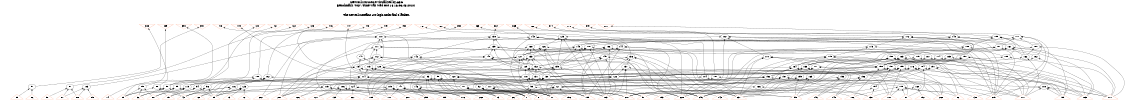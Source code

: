 # Network structure generated by ABC

digraph network {
size = "7.5,10";
center = true;
edge [dir = back];

{
  node [shape = plaintext];
  edge [style = invis];
  LevelTitle1 [label=""];
  LevelTitle2 [label=""];
  Level7 [label = ""];
  Level6 [label = ""];
  Level5 [label = ""];
  Level4 [label = ""];
  Level3 [label = ""];
  Level2 [label = ""];
  Level1 [label = ""];
  Level0 [label = ""];
  LevelTitle1 ->  LevelTitle2 ->  Level7 ->  Level6 ->  Level5 ->  Level4 ->  Level3 ->  Level2 ->  Level1 ->  Level0;
}

{
  rank = same;
  LevelTitle1;
  title1 [shape=plaintext,
          fontsize=20,
          fontname = "Times-Roman",
          label="Network structure visualized by ABC\nBenchmark \"top\". Time was Wed Oct 16 16:03:48 2024. "
         ];
}

{
  rank = same;
  LevelTitle2;
  title2 [shape=plaintext,
          fontsize=18,
          fontname = "Times-Roman",
          label="The network contains 104 logic nodes and 0 latches.\n"
         ];
}

{
  rank = same;
  Level7;
  Node61 [label = "388", shape = invtriangle, color = coral, fillcolor = coral];
  Node62 [label = "389", shape = invtriangle, color = coral, fillcolor = coral];
  Node63 [label = "390", shape = invtriangle, color = coral, fillcolor = coral];
  Node64 [label = "391", shape = invtriangle, color = coral, fillcolor = coral];
  Node65 [label = "418", shape = invtriangle, color = coral, fillcolor = coral];
  Node66 [label = "419", shape = invtriangle, color = coral, fillcolor = coral];
  Node67 [label = "420", shape = invtriangle, color = coral, fillcolor = coral];
  Node68 [label = "421", shape = invtriangle, color = coral, fillcolor = coral];
  Node69 [label = "422", shape = invtriangle, color = coral, fillcolor = coral];
  Node70 [label = "423", shape = invtriangle, color = coral, fillcolor = coral];
  Node71 [label = "446", shape = invtriangle, color = coral, fillcolor = coral];
  Node72 [label = "447", shape = invtriangle, color = coral, fillcolor = coral];
  Node73 [label = "448", shape = invtriangle, color = coral, fillcolor = coral];
  Node74 [label = "449", shape = invtriangle, color = coral, fillcolor = coral];
  Node75 [label = "450", shape = invtriangle, color = coral, fillcolor = coral];
  Node76 [label = "767", shape = invtriangle, color = coral, fillcolor = coral];
  Node77 [label = "768", shape = invtriangle, color = coral, fillcolor = coral];
  Node78 [label = "850", shape = invtriangle, color = coral, fillcolor = coral];
  Node79 [label = "863", shape = invtriangle, color = coral, fillcolor = coral];
  Node80 [label = "864", shape = invtriangle, color = coral, fillcolor = coral];
  Node81 [label = "865", shape = invtriangle, color = coral, fillcolor = coral];
  Node82 [label = "866", shape = invtriangle, color = coral, fillcolor = coral];
  Node83 [label = "874", shape = invtriangle, color = coral, fillcolor = coral];
  Node84 [label = "878", shape = invtriangle, color = coral, fillcolor = coral];
  Node85 [label = "879", shape = invtriangle, color = coral, fillcolor = coral];
  Node86 [label = "880", shape = invtriangle, color = coral, fillcolor = coral];
}

{
  rank = same;
  Level6;
  Node110 [label = "110\n", shape = ellipse];
  Node125 [label = "125\n", shape = ellipse];
  Node138 [label = "138\n", shape = ellipse];
  Node143 [label = "143\n", shape = ellipse];
  Node148 [label = "148\n", shape = ellipse];
  Node167 [label = "167\n", shape = ellipse];
  Node172 [label = "172\n", shape = ellipse];
  Node177 [label = "177\n", shape = ellipse];
  Node185 [label = "185\n", shape = ellipse];
}

{
  rank = same;
  Level5;
  Node111 [label = "111\n", shape = ellipse];
  Node126 [label = "126\n", shape = ellipse];
  Node139 [label = "139\n", shape = ellipse];
  Node144 [label = "144\n", shape = ellipse];
  Node149 [label = "149\n", shape = ellipse];
  Node161 [label = "161\n", shape = ellipse];
  Node168 [label = "168\n", shape = ellipse];
  Node173 [label = "173\n", shape = ellipse];
  Node178 [label = "178\n", shape = ellipse];
  Node180 [label = "180\n", shape = ellipse];
  Node181 [label = "181\n", shape = ellipse];
  Node186 [label = "186\n", shape = ellipse];
  Node188 [label = "188\n", shape = ellipse];
}

{
  rank = same;
  Level4;
  Node112 [label = "112\n", shape = ellipse];
  Node127 [label = "127\n", shape = ellipse];
  Node133 [label = "133\n", shape = ellipse];
  Node136 [label = "136\n", shape = ellipse];
  Node140 [label = "140\n", shape = ellipse];
  Node142 [label = "142\n", shape = ellipse];
  Node145 [label = "145\n", shape = ellipse];
  Node147 [label = "147\n", shape = ellipse];
  Node150 [label = "150\n", shape = ellipse];
  Node162 [label = "162\n", shape = ellipse];
  Node169 [label = "169\n", shape = ellipse];
  Node170 [label = "170\n", shape = ellipse];
  Node174 [label = "174\n", shape = ellipse];
  Node175 [label = "175\n", shape = ellipse];
  Node179 [label = "179\n", shape = ellipse];
  Node182 [label = "182\n", shape = ellipse];
  Node183 [label = "183\n", shape = ellipse];
  Node187 [label = "187\n", shape = ellipse];
  Node189 [label = "189\n", shape = ellipse];
  Node190 [label = "190\n", shape = ellipse];
}

{
  rank = same;
  Level3;
  Node113 [label = "113\n", shape = ellipse];
  Node128 [label = "128\n", shape = ellipse];
  Node129 [label = "129\n", shape = ellipse];
  Node132 [label = "132\n", shape = ellipse];
  Node134 [label = "134\n", shape = ellipse];
  Node135 [label = "135\n", shape = ellipse];
  Node137 [label = "137\n", shape = ellipse];
  Node151 [label = "151\n", shape = ellipse];
  Node155 [label = "155\n", shape = ellipse];
  Node158 [label = "158\n", shape = ellipse];
  Node163 [label = "163\n", shape = ellipse];
  Node164 [label = "164\n", shape = ellipse];
  Node171 [label = "171\n", shape = ellipse];
  Node176 [label = "176\n", shape = ellipse];
  Node184 [label = "184\n", shape = ellipse];
  Node191 [label = "191\n", shape = ellipse];
}

{
  rank = same;
  Level2;
  Node93 [label = "93\n", shape = ellipse];
  Node98 [label = "98\n", shape = ellipse];
  Node100 [label = "100\n", shape = ellipse];
  Node102 [label = "102\n", shape = ellipse];
  Node104 [label = "104\n", shape = ellipse];
  Node107 [label = "107\n", shape = ellipse];
  Node114 [label = "114\n", shape = ellipse];
  Node118 [label = "118\n", shape = ellipse];
  Node120 [label = "120\n", shape = ellipse];
  Node122 [label = "122\n", shape = ellipse];
  Node130 [label = "130\n", shape = ellipse];
  Node131 [label = "131\n", shape = ellipse];
  Node152 [label = "152\n", shape = ellipse];
  Node153 [label = "153\n", shape = ellipse];
  Node156 [label = "156\n", shape = ellipse];
  Node157 [label = "157\n", shape = ellipse];
  Node159 [label = "159\n", shape = ellipse];
  Node165 [label = "165\n", shape = ellipse];
}

{
  rank = same;
  Level1;
  Node88 [label = "88\n", shape = ellipse];
  Node89 [label = "89\n", shape = ellipse];
  Node90 [label = "90\n", shape = ellipse];
  Node91 [label = "91\n", shape = ellipse];
  Node92 [label = "92\n", shape = ellipse];
  Node94 [label = "94\n", shape = ellipse];
  Node95 [label = "95\n", shape = ellipse];
  Node96 [label = "96\n", shape = ellipse];
  Node97 [label = "97\n", shape = ellipse];
  Node99 [label = "99\n", shape = ellipse];
  Node101 [label = "101\n", shape = ellipse];
  Node103 [label = "103\n", shape = ellipse];
  Node105 [label = "105\n", shape = ellipse];
  Node106 [label = "106\n", shape = ellipse];
  Node108 [label = "108\n", shape = ellipse];
  Node109 [label = "109\n", shape = ellipse];
  Node115 [label = "115\n", shape = ellipse];
  Node116 [label = "116\n", shape = ellipse];
  Node117 [label = "117\n", shape = ellipse];
  Node119 [label = "119\n", shape = ellipse];
  Node121 [label = "121\n", shape = ellipse];
  Node123 [label = "123\n", shape = ellipse];
  Node124 [label = "124\n", shape = ellipse];
  Node141 [label = "141\n", shape = ellipse];
  Node146 [label = "146\n", shape = ellipse];
  Node154 [label = "154\n", shape = ellipse];
  Node160 [label = "160\n", shape = ellipse];
  Node166 [label = "166\n", shape = ellipse];
}

{
  rank = same;
  Level0;
  Node1 [label = "1", shape = triangle, color = coral, fillcolor = coral];
  Node2 [label = "8", shape = triangle, color = coral, fillcolor = coral];
  Node3 [label = "13", shape = triangle, color = coral, fillcolor = coral];
  Node4 [label = "17", shape = triangle, color = coral, fillcolor = coral];
  Node5 [label = "26", shape = triangle, color = coral, fillcolor = coral];
  Node6 [label = "29", shape = triangle, color = coral, fillcolor = coral];
  Node7 [label = "36", shape = triangle, color = coral, fillcolor = coral];
  Node8 [label = "42", shape = triangle, color = coral, fillcolor = coral];
  Node9 [label = "51", shape = triangle, color = coral, fillcolor = coral];
  Node10 [label = "55", shape = triangle, color = coral, fillcolor = coral];
  Node11 [label = "59", shape = triangle, color = coral, fillcolor = coral];
  Node12 [label = "68", shape = triangle, color = coral, fillcolor = coral];
  Node13 [label = "72", shape = triangle, color = coral, fillcolor = coral];
  Node14 [label = "73", shape = triangle, color = coral, fillcolor = coral];
  Node15 [label = "74", shape = triangle, color = coral, fillcolor = coral];
  Node16 [label = "75", shape = triangle, color = coral, fillcolor = coral];
  Node17 [label = "80", shape = triangle, color = coral, fillcolor = coral];
  Node18 [label = "85", shape = triangle, color = coral, fillcolor = coral];
  Node19 [label = "86", shape = triangle, color = coral, fillcolor = coral];
  Node20 [label = "87", shape = triangle, color = coral, fillcolor = coral];
  Node21 [label = "88", shape = triangle, color = coral, fillcolor = coral];
  Node22 [label = "89", shape = triangle, color = coral, fillcolor = coral];
  Node23 [label = "90", shape = triangle, color = coral, fillcolor = coral];
  Node24 [label = "91", shape = triangle, color = coral, fillcolor = coral];
  Node25 [label = "96", shape = triangle, color = coral, fillcolor = coral];
  Node26 [label = "101", shape = triangle, color = coral, fillcolor = coral];
  Node27 [label = "106", shape = triangle, color = coral, fillcolor = coral];
  Node28 [label = "111", shape = triangle, color = coral, fillcolor = coral];
  Node29 [label = "116", shape = triangle, color = coral, fillcolor = coral];
  Node30 [label = "121", shape = triangle, color = coral, fillcolor = coral];
  Node31 [label = "126", shape = triangle, color = coral, fillcolor = coral];
  Node32 [label = "130", shape = triangle, color = coral, fillcolor = coral];
  Node33 [label = "135", shape = triangle, color = coral, fillcolor = coral];
  Node34 [label = "138", shape = triangle, color = coral, fillcolor = coral];
  Node35 [label = "143", shape = triangle, color = coral, fillcolor = coral];
  Node36 [label = "146", shape = triangle, color = coral, fillcolor = coral];
  Node37 [label = "149", shape = triangle, color = coral, fillcolor = coral];
  Node38 [label = "152", shape = triangle, color = coral, fillcolor = coral];
  Node39 [label = "153", shape = triangle, color = coral, fillcolor = coral];
  Node40 [label = "156", shape = triangle, color = coral, fillcolor = coral];
  Node41 [label = "159", shape = triangle, color = coral, fillcolor = coral];
  Node42 [label = "165", shape = triangle, color = coral, fillcolor = coral];
  Node43 [label = "171", shape = triangle, color = coral, fillcolor = coral];
  Node44 [label = "177", shape = triangle, color = coral, fillcolor = coral];
  Node45 [label = "183", shape = triangle, color = coral, fillcolor = coral];
  Node46 [label = "189", shape = triangle, color = coral, fillcolor = coral];
  Node47 [label = "195", shape = triangle, color = coral, fillcolor = coral];
  Node48 [label = "201", shape = triangle, color = coral, fillcolor = coral];
  Node49 [label = "207", shape = triangle, color = coral, fillcolor = coral];
  Node50 [label = "210", shape = triangle, color = coral, fillcolor = coral];
  Node51 [label = "219", shape = triangle, color = coral, fillcolor = coral];
  Node52 [label = "228", shape = triangle, color = coral, fillcolor = coral];
  Node53 [label = "237", shape = triangle, color = coral, fillcolor = coral];
  Node54 [label = "246", shape = triangle, color = coral, fillcolor = coral];
  Node55 [label = "255", shape = triangle, color = coral, fillcolor = coral];
  Node56 [label = "259", shape = triangle, color = coral, fillcolor = coral];
  Node57 [label = "260", shape = triangle, color = coral, fillcolor = coral];
  Node58 [label = "261", shape = triangle, color = coral, fillcolor = coral];
  Node59 [label = "267", shape = triangle, color = coral, fillcolor = coral];
  Node60 [label = "268", shape = triangle, color = coral, fillcolor = coral];
}

title1 -> title2 [style = invis];
title2 -> Node61 [style = invis];
title2 -> Node62 [style = invis];
title2 -> Node63 [style = invis];
title2 -> Node64 [style = invis];
title2 -> Node65 [style = invis];
title2 -> Node66 [style = invis];
title2 -> Node67 [style = invis];
title2 -> Node68 [style = invis];
title2 -> Node69 [style = invis];
title2 -> Node70 [style = invis];
title2 -> Node71 [style = invis];
title2 -> Node72 [style = invis];
title2 -> Node73 [style = invis];
title2 -> Node74 [style = invis];
title2 -> Node75 [style = invis];
title2 -> Node76 [style = invis];
title2 -> Node77 [style = invis];
title2 -> Node78 [style = invis];
title2 -> Node79 [style = invis];
title2 -> Node80 [style = invis];
title2 -> Node81 [style = invis];
title2 -> Node82 [style = invis];
title2 -> Node83 [style = invis];
title2 -> Node84 [style = invis];
title2 -> Node85 [style = invis];
title2 -> Node86 [style = invis];
Node61 -> Node62 [style = invis];
Node62 -> Node63 [style = invis];
Node63 -> Node64 [style = invis];
Node64 -> Node65 [style = invis];
Node65 -> Node66 [style = invis];
Node66 -> Node67 [style = invis];
Node67 -> Node68 [style = invis];
Node68 -> Node69 [style = invis];
Node69 -> Node70 [style = invis];
Node70 -> Node71 [style = invis];
Node71 -> Node72 [style = invis];
Node72 -> Node73 [style = invis];
Node73 -> Node74 [style = invis];
Node74 -> Node75 [style = invis];
Node75 -> Node76 [style = invis];
Node76 -> Node77 [style = invis];
Node77 -> Node78 [style = invis];
Node78 -> Node79 [style = invis];
Node79 -> Node80 [style = invis];
Node80 -> Node81 [style = invis];
Node81 -> Node82 [style = invis];
Node82 -> Node83 [style = invis];
Node83 -> Node84 [style = invis];
Node84 -> Node85 [style = invis];
Node85 -> Node86 [style = invis];
Node61 -> Node88 [style = solid];
Node62 -> Node89 [style = solid];
Node63 -> Node90 [style = solid];
Node64 -> Node91 [style = solid];
Node65 -> Node92 [style = solid];
Node66 -> Node93 [style = solid];
Node67 -> Node94 [style = solid];
Node68 -> Node95 [style = solid];
Node69 -> Node96 [style = solid];
Node70 -> Node97 [style = solid];
Node71 -> Node98 [style = solid];
Node72 -> Node99 [style = solid];
Node73 -> Node100 [style = solid];
Node74 -> Node102 [style = solid];
Node75 -> Node103 [style = solid];
Node76 -> Node104 [style = solid];
Node77 -> Node107 [style = solid];
Node78 -> Node110 [style = solid];
Node79 -> Node125 [style = solid];
Node80 -> Node138 [style = solid];
Node81 -> Node143 [style = solid];
Node82 -> Node148 [style = solid];
Node83 -> Node167 [style = solid];
Node84 -> Node172 [style = solid];
Node85 -> Node177 [style = solid];
Node86 -> Node185 [style = solid];
Node88 -> Node6 [style = solid];
Node88 -> Node8 [style = solid];
Node88 -> Node16 [style = solid];
Node89 -> Node6 [style = solid];
Node89 -> Node7 [style = solid];
Node89 -> Node17 [style = solid];
Node90 -> Node6 [style = solid];
Node90 -> Node7 [style = solid];
Node90 -> Node8 [style = solid];
Node91 -> Node18 [style = solid];
Node91 -> Node19 [style = solid];
Node92 -> Node1 [style = solid];
Node92 -> Node2 [style = solid];
Node92 -> Node3 [style = solid];
Node92 -> Node4 [style = solid];
Node93 -> Node90 [style = solid];
Node93 -> Node1 [style = solid];
Node93 -> Node3 [style = solid];
Node93 -> Node4 [style = solid];
Node93 -> Node5 [style = solid];
Node94 -> Node11 [style = solid];
Node94 -> Node16 [style = solid];
Node94 -> Node17 [style = solid];
Node95 -> Node7 [style = solid];
Node95 -> Node11 [style = solid];
Node95 -> Node17 [style = solid];
Node96 -> Node7 [style = solid];
Node96 -> Node8 [style = solid];
Node96 -> Node11 [style = solid];
Node97 -> Node20 [style = solid];
Node97 -> Node21 [style = solid];
Node97 -> Node23 [style = solid];
Node98 -> Node90 [style = solid];
Node98 -> Node1 [style = solid];
Node98 -> Node3 [style = solid];
Node98 -> Node4 [style = solid];
Node98 -> Node5 [style = solid];
Node99 -> Node1 [style = solid];
Node99 -> Node5 [style = solid];
Node99 -> Node9 [style = solid];
Node100 -> Node101 [style = solid];
Node100 -> Node6 [style = solid];
Node100 -> Node12 [style = solid];
Node101 -> Node1 [style = solid];
Node101 -> Node2 [style = solid];
Node101 -> Node3 [style = solid];
Node101 -> Node10 [style = solid];
Node102 -> Node101 [style = solid];
Node102 -> Node11 [style = solid];
Node102 -> Node12 [style = solid];
Node102 -> Node15 [style = solid];
Node103 -> Node20 [style = solid];
Node103 -> Node21 [style = solid];
Node103 -> Node22 [style = solid];
Node104 -> Node105 [style = solid];
Node104 -> Node106 [style = solid];
Node105 -> Node24 [style = solid];
Node105 -> Node25 [style = solid];
Node105 -> Node26 [style = solid];
Node105 -> Node27 [style = solid];
Node105 -> Node32 [style = solid];
Node106 -> Node28 [style = solid];
Node106 -> Node29 [style = solid];
Node106 -> Node30 [style = solid];
Node106 -> Node31 [style = solid];
Node106 -> Node33 [style = solid];
Node107 -> Node108 [style = solid];
Node107 -> Node109 [style = solid];
Node108 -> Node32 [style = solid];
Node108 -> Node41 [style = solid];
Node108 -> Node42 [style = solid];
Node108 -> Node43 [style = solid];
Node108 -> Node44 [style = solid];
Node109 -> Node45 [style = solid];
Node109 -> Node46 [style = solid];
Node109 -> Node47 [style = solid];
Node109 -> Node48 [style = solid];
Node109 -> Node49 [style = solid];
Node110 -> Node111 [style = solid];
Node110 -> Node113 [style = solid];
Node110 -> Node48 [style = solid];
Node110 -> Node51 [style = solid];
Node110 -> Node58 [style = solid];
Node111 -> Node112 [style = solid];
Node111 -> Node113 [style = solid];
Node111 -> Node48 [style = solid];
Node111 -> Node52 [style = solid];
Node111 -> Node53 [style = solid];
Node112 -> Node113 [style = solid];
Node112 -> Node122 [style = solid];
Node112 -> Node124 [style = solid];
Node112 -> Node48 [style = solid];
Node112 -> Node54 [style = solid];
Node113 -> Node114 [style = solid];
Node113 -> Node118 [style = solid];
Node113 -> Node120 [style = solid];
Node114 -> Node99 [style = solid];
Node114 -> Node115 [style = solid];
Node114 -> Node116 [style = solid];
Node114 -> Node117 [style = solid];
Node114 -> Node31 [style = solid];
Node115 -> Node4 [style = solid];
Node115 -> Node8 [style = solid];
Node115 -> Node11 [style = solid];
Node115 -> Node40 [style = solid];
Node116 -> Node8 [style = solid];
Node116 -> Node11 [style = solid];
Node116 -> Node16 [style = solid];
Node117 -> Node1 [style = solid];
Node117 -> Node2 [style = solid];
Node117 -> Node4 [style = solid];
Node117 -> Node9 [style = solid];
Node118 -> Node99 [style = solid];
Node118 -> Node119 [style = solid];
Node118 -> Node10 [style = solid];
Node118 -> Node60 [style = solid];
Node119 -> Node6 [style = solid];
Node119 -> Node16 [style = solid];
Node119 -> Node17 [style = solid];
Node120 -> Node121 [style = solid];
Node120 -> Node1 [style = solid];
Node120 -> Node4 [style = solid];
Node120 -> Node39 [style = solid];
Node121 -> Node1 [style = solid];
Node121 -> Node5 [style = solid];
Node121 -> Node9 [style = solid];
Node121 -> Node11 [style = solid];
Node121 -> Node40 [style = solid];
Node122 -> Node101 [style = solid];
Node122 -> Node123 [style = solid];
Node123 -> Node8 [style = solid];
Node123 -> Node11 [style = solid];
Node123 -> Node12 [style = solid];
Node123 -> Node13 [style = solid];
Node123 -> Node14 [style = solid];
Node124 -> Node30 [style = solid];
Node124 -> Node50 [style = solid];
Node124 -> Node55 [style = solid];
Node124 -> Node59 [style = solid];
Node125 -> Node126 [style = solid];
Node125 -> Node136 [style = solid];
Node125 -> Node135 [style = solid];
Node125 -> Node45 [style = solid];
Node125 -> Node52 [style = solid];
Node126 -> Node127 [style = solid];
Node126 -> Node133 [style = solid];
Node126 -> Node135 [style = solid];
Node126 -> Node45 [style = solid];
Node126 -> Node51 [style = solid];
Node127 -> Node128 [style = solid];
Node127 -> Node129 [style = solid];
Node127 -> Node132 [style = solid];
Node127 -> Node46 [style = solid];
Node127 -> Node47 [style = solid];
Node128 -> Node114 [style = solid];
Node128 -> Node118 [style = solid];
Node128 -> Node120 [style = solid];
Node128 -> Node48 [style = solid];
Node129 -> Node130 [style = solid];
Node129 -> Node118 [style = solid];
Node129 -> Node131 [style = solid];
Node129 -> Node29 [style = solid];
Node129 -> Node36 [style = solid];
Node130 -> Node99 [style = solid];
Node130 -> Node115 [style = solid];
Node130 -> Node116 [style = solid];
Node130 -> Node117 [style = solid];
Node131 -> Node121 [style = solid];
Node131 -> Node1 [style = solid];
Node131 -> Node4 [style = solid];
Node132 -> Node130 [style = solid];
Node132 -> Node118 [style = solid];
Node132 -> Node131 [style = solid];
Node132 -> Node30 [style = solid];
Node132 -> Node37 [style = solid];
Node133 -> Node129 [style = solid];
Node133 -> Node132 [style = solid];
Node133 -> Node134 [style = solid];
Node133 -> Node46 [style = solid];
Node133 -> Node47 [style = solid];
Node134 -> Node114 [style = solid];
Node134 -> Node118 [style = solid];
Node134 -> Node120 [style = solid];
Node134 -> Node48 [style = solid];
Node134 -> Node58 [style = solid];
Node135 -> Node130 [style = solid];
Node135 -> Node118 [style = solid];
Node135 -> Node131 [style = solid];
Node135 -> Node28 [style = solid];
Node135 -> Node35 [style = solid];
Node136 -> Node135 [style = solid];
Node136 -> Node137 [style = solid];
Node136 -> Node45 [style = solid];
Node136 -> Node53 [style = solid];
Node136 -> Node54 [style = solid];
Node137 -> Node122 [style = solid];
Node137 -> Node27 [style = solid];
Node137 -> Node45 [style = solid];
Node137 -> Node50 [style = solid];
Node138 -> Node139 [style = solid];
Node138 -> Node142 [style = solid];
Node138 -> Node129 [style = solid];
Node138 -> Node46 [style = solid];
Node138 -> Node51 [style = solid];
Node139 -> Node140 [style = solid];
Node139 -> Node129 [style = solid];
Node139 -> Node46 [style = solid];
Node139 -> Node52 [style = solid];
Node139 -> Node53 [style = solid];
Node140 -> Node129 [style = solid];
Node140 -> Node122 [style = solid];
Node140 -> Node141 [style = solid];
Node140 -> Node46 [style = solid];
Node140 -> Node54 [style = solid];
Node141 -> Node28 [style = solid];
Node141 -> Node50 [style = solid];
Node141 -> Node55 [style = solid];
Node141 -> Node56 [style = solid];
Node142 -> Node128 [style = solid];
Node142 -> Node132 [style = solid];
Node142 -> Node134 [style = solid];
Node142 -> Node47 [style = solid];
Node143 -> Node144 [style = solid];
Node143 -> Node147 [style = solid];
Node143 -> Node132 [style = solid];
Node143 -> Node47 [style = solid];
Node143 -> Node51 [style = solid];
Node144 -> Node145 [style = solid];
Node144 -> Node132 [style = solid];
Node144 -> Node47 [style = solid];
Node144 -> Node52 [style = solid];
Node144 -> Node53 [style = solid];
Node145 -> Node132 [style = solid];
Node145 -> Node122 [style = solid];
Node145 -> Node146 [style = solid];
Node145 -> Node47 [style = solid];
Node145 -> Node54 [style = solid];
Node146 -> Node29 [style = solid];
Node146 -> Node50 [style = solid];
Node146 -> Node55 [style = solid];
Node146 -> Node57 [style = solid];
Node147 -> Node128 [style = solid];
Node147 -> Node134 [style = solid];
Node148 -> Node149 [style = solid];
Node148 -> Node161 [style = solid];
Node148 -> Node164 [style = solid];
Node148 -> Node41 [style = solid];
Node149 -> Node127 [style = solid];
Node149 -> Node133 [style = solid];
Node149 -> Node150 [style = solid];
Node149 -> Node135 [style = solid];
Node149 -> Node45 [style = solid];
Node150 -> Node151 [style = solid];
Node150 -> Node155 [style = solid];
Node150 -> Node158 [style = solid];
Node150 -> Node42 [style = solid];
Node150 -> Node44 [style = solid];
Node151 -> Node130 [style = solid];
Node151 -> Node152 [style = solid];
Node151 -> Node153 [style = solid];
Node151 -> Node154 [style = solid];
Node151 -> Node25 [style = solid];
Node152 -> Node99 [style = solid];
Node152 -> Node119 [style = solid];
Node152 -> Node4 [style = solid];
Node152 -> Node60 [style = solid];
Node153 -> Node121 [style = solid];
Node153 -> Node10 [style = solid];
Node153 -> Node36 [style = solid];
Node154 -> Node9 [style = solid];
Node154 -> Node34 [style = solid];
Node155 -> Node130 [style = solid];
Node155 -> Node156 [style = solid];
Node155 -> Node157 [style = solid];
Node155 -> Node26 [style = solid];
Node155 -> Node43 [style = solid];
Node156 -> Node121 [style = solid];
Node156 -> Node10 [style = solid];
Node156 -> Node37 [style = solid];
Node157 -> Node99 [style = solid];
Node157 -> Node119 [style = solid];
Node157 -> Node4 [style = solid];
Node157 -> Node34 [style = solid];
Node157 -> Node60 [style = solid];
Node158 -> Node130 [style = solid];
Node158 -> Node152 [style = solid];
Node158 -> Node159 [style = solid];
Node158 -> Node160 [style = solid];
Node158 -> Node27 [style = solid];
Node159 -> Node121 [style = solid];
Node159 -> Node10 [style = solid];
Node159 -> Node39 [style = solid];
Node160 -> Node34 [style = solid];
Node160 -> Node38 [style = solid];
Node161 -> Node162 [style = solid];
Node161 -> Node151 [style = solid];
Node161 -> Node163 [style = solid];
Node161 -> Node42 [style = solid];
Node161 -> Node43 [style = solid];
Node162 -> Node158 [style = solid];
Node162 -> Node44 [style = solid];
Node163 -> Node130 [style = solid];
Node163 -> Node156 [style = solid];
Node163 -> Node157 [style = solid];
Node163 -> Node26 [style = solid];
Node164 -> Node130 [style = solid];
Node164 -> Node165 [style = solid];
Node164 -> Node152 [style = solid];
Node164 -> Node166 [style = solid];
Node164 -> Node24 [style = solid];
Node165 -> Node121 [style = solid];
Node165 -> Node10 [style = solid];
Node165 -> Node35 [style = solid];
Node166 -> Node2 [style = solid];
Node166 -> Node34 [style = solid];
Node167 -> Node168 [style = solid];
Node167 -> Node169 [style = solid];
Node167 -> Node170 [style = solid];
Node167 -> Node51 [style = solid];
Node167 -> Node52 [style = solid];
Node168 -> Node127 [style = solid];
Node168 -> Node133 [style = solid];
Node168 -> Node135 [style = solid];
Node168 -> Node45 [style = solid];
Node169 -> Node158 [style = solid];
Node169 -> Node44 [style = solid];
Node170 -> Node158 [style = solid];
Node170 -> Node171 [style = solid];
Node170 -> Node44 [style = solid];
Node170 -> Node53 [style = solid];
Node170 -> Node54 [style = solid];
Node171 -> Node122 [style = solid];
Node171 -> Node26 [style = solid];
Node171 -> Node44 [style = solid];
Node171 -> Node50 [style = solid];
Node172 -> Node149 [style = solid];
Node172 -> Node161 [style = solid];
Node172 -> Node173 [style = solid];
Node172 -> Node174 [style = solid];
Node172 -> Node51 [style = solid];
Node173 -> Node174 [style = solid];
Node173 -> Node175 [style = solid];
Node173 -> Node52 [style = solid];
Node174 -> Node164 [style = solid];
Node174 -> Node41 [style = solid];
Node175 -> Node164 [style = solid];
Node175 -> Node176 [style = solid];
Node175 -> Node41 [style = solid];
Node175 -> Node53 [style = solid];
Node175 -> Node54 [style = solid];
Node176 -> Node122 [style = solid];
Node176 -> Node41 [style = solid];
Node176 -> Node50 [style = solid];
Node176 -> Node60 [style = solid];
Node177 -> Node178 [style = solid];
Node177 -> Node180 [style = solid];
Node177 -> Node181 [style = solid];
Node177 -> Node182 [style = solid];
Node177 -> Node51 [style = solid];
Node178 -> Node127 [style = solid];
Node178 -> Node133 [style = solid];
Node178 -> Node179 [style = solid];
Node178 -> Node135 [style = solid];
Node178 -> Node45 [style = solid];
Node179 -> Node155 [style = solid];
Node179 -> Node158 [style = solid];
Node179 -> Node44 [style = solid];
Node180 -> Node162 [style = solid];
Node180 -> Node163 [style = solid];
Node180 -> Node43 [style = solid];
Node181 -> Node182 [style = solid];
Node181 -> Node183 [style = solid];
Node181 -> Node52 [style = solid];
Node182 -> Node151 [style = solid];
Node182 -> Node42 [style = solid];
Node183 -> Node151 [style = solid];
Node183 -> Node184 [style = solid];
Node183 -> Node42 [style = solid];
Node183 -> Node53 [style = solid];
Node183 -> Node54 [style = solid];
Node184 -> Node122 [style = solid];
Node184 -> Node24 [style = solid];
Node184 -> Node42 [style = solid];
Node184 -> Node50 [style = solid];
Node185 -> Node186 [style = solid];
Node185 -> Node188 [style = solid];
Node185 -> Node162 [style = solid];
Node185 -> Node189 [style = solid];
Node185 -> Node51 [style = solid];
Node186 -> Node127 [style = solid];
Node186 -> Node133 [style = solid];
Node186 -> Node187 [style = solid];
Node186 -> Node135 [style = solid];
Node186 -> Node45 [style = solid];
Node187 -> Node158 [style = solid];
Node187 -> Node44 [style = solid];
Node188 -> Node189 [style = solid];
Node188 -> Node190 [style = solid];
Node188 -> Node52 [style = solid];
Node189 -> Node163 [style = solid];
Node189 -> Node43 [style = solid];
Node190 -> Node163 [style = solid];
Node190 -> Node191 [style = solid];
Node190 -> Node43 [style = solid];
Node190 -> Node53 [style = solid];
Node190 -> Node54 [style = solid];
Node191 -> Node122 [style = solid];
Node191 -> Node25 [style = solid];
Node191 -> Node43 [style = solid];
Node191 -> Node50 [style = solid];
}

